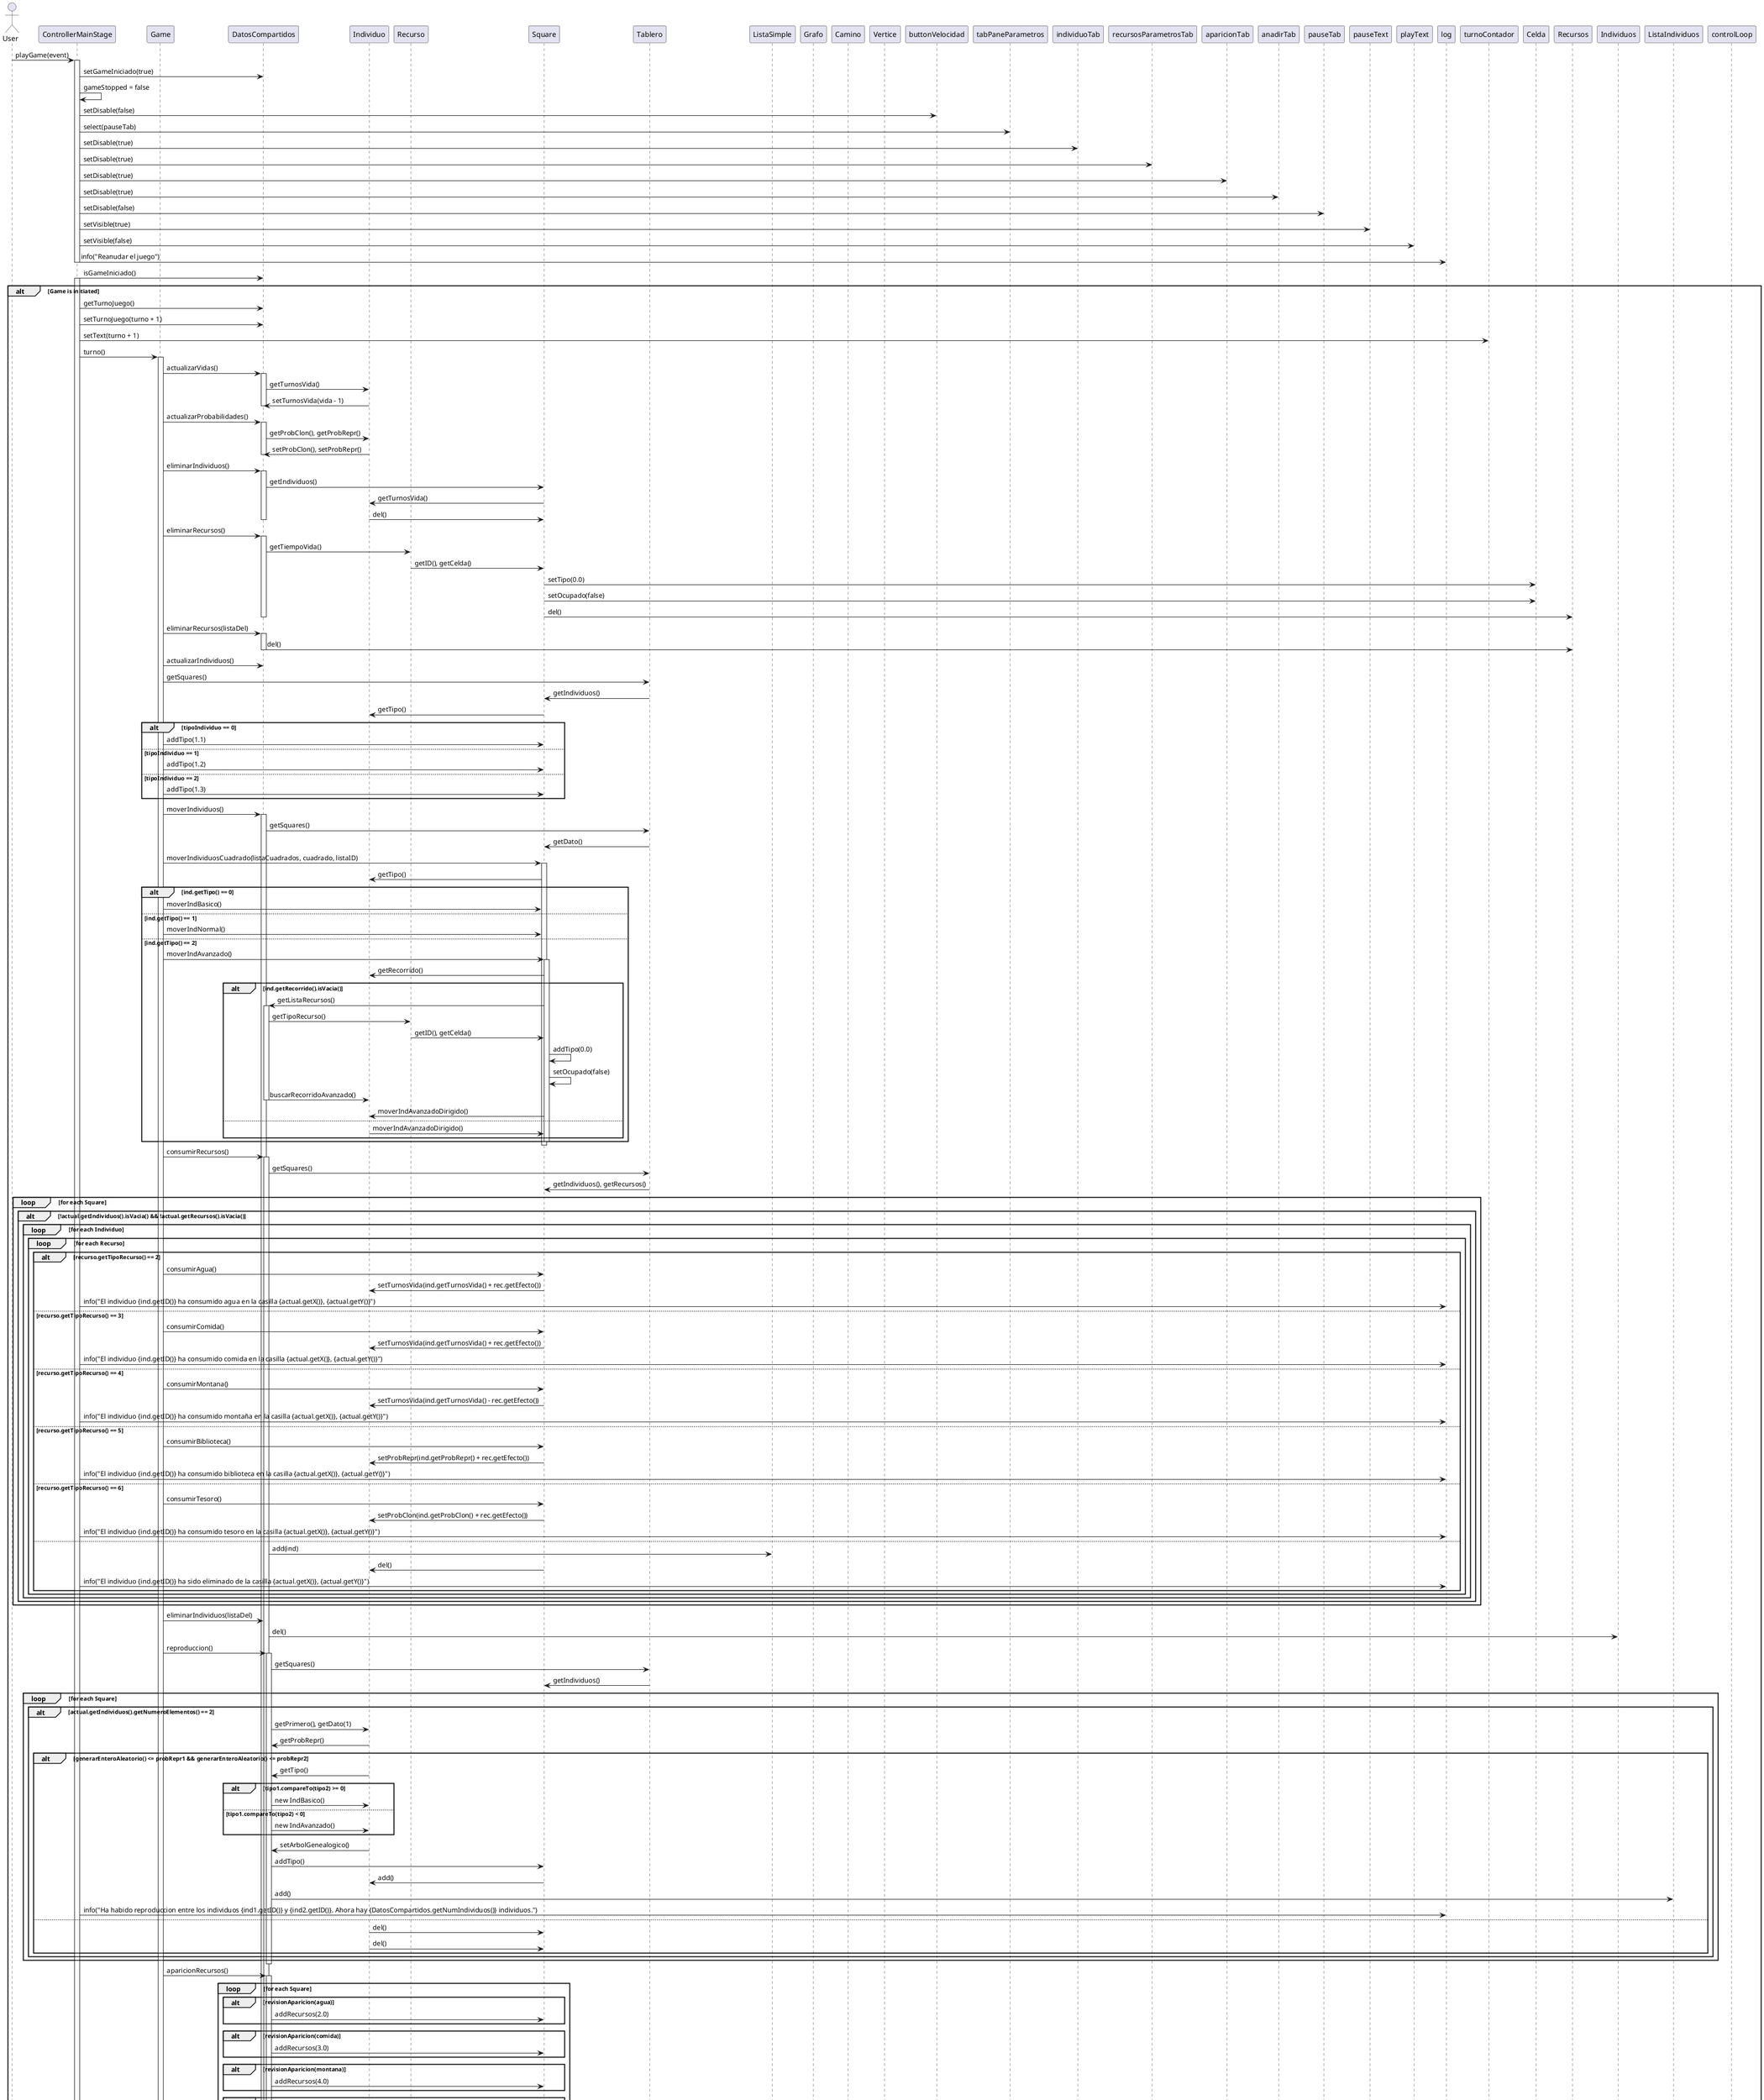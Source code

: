 @startuml
actor User

participant ControllerMainStage
participant Game
participant DatosCompartidos
participant Individuo
participant Recurso
participant Square
participant Tablero
participant ListaSimple
participant Grafo
participant Camino
participant Vertice

User -> ControllerMainStage: playGame(event)
activate ControllerMainStage

ControllerMainStage -> DatosCompartidos: setGameIniciado(true)
ControllerMainStage -> ControllerMainStage: gameStopped = false
ControllerMainStage -> buttonVelocidad: setDisable(false)
ControllerMainStage -> tabPaneParametros: select(pauseTab)
ControllerMainStage -> individuoTab: setDisable(true)
ControllerMainStage -> recursosParametrosTab: setDisable(true)
ControllerMainStage -> aparicionTab: setDisable(true)
ControllerMainStage -> anadirTab: setDisable(true)
ControllerMainStage -> pauseTab: setDisable(false)
ControllerMainStage -> pauseText: setVisible(true)
ControllerMainStage -> playText: setVisible(false)
ControllerMainStage -> log: info("Reanudar el juego")
deactivate ControllerMainStage

ControllerMainStage -> DatosCompartidos: isGameIniciado()
activate ControllerMainStage
alt Game is initiated
    ControllerMainStage -> DatosCompartidos: getTurnoJuego()
    ControllerMainStage -> DatosCompartidos: setTurnoJuego(turno + 1)
    ControllerMainStage -> turnoContador: setText(turno + 1)
    ControllerMainStage -> Game: turno()
    activate Game

    Game -> DatosCompartidos: actualizarVidas()
    activate DatosCompartidos
    DatosCompartidos -> Individuo: getTurnosVida()
    Individuo -> DatosCompartidos: setTurnosVida(vida - 1)
    deactivate DatosCompartidos

    Game -> DatosCompartidos: actualizarProbabilidades()
    activate DatosCompartidos
    DatosCompartidos -> Individuo: getProbClon(), getProbRepr()
    Individuo -> DatosCompartidos: setProbClon(), setProbRepr()
    deactivate DatosCompartidos

    Game -> DatosCompartidos: eliminarIndividuos()
    activate DatosCompartidos
    DatosCompartidos -> Square: getIndividuos()
    Square -> Individuo: getTurnosVida()
    Individuo -> Square: del()
    deactivate DatosCompartidos

    Game -> DatosCompartidos: eliminarRecursos()
    activate DatosCompartidos
    DatosCompartidos -> Recurso: getTiempoVida()
    Recurso -> Square: getID(), getCelda()
    Square -> Celda: setTipo(0.0)
    Square -> Celda: setOcupado(false)
    Square -> Recursos: del()
    deactivate DatosCompartidos

    Game -> DatosCompartidos: eliminarRecursos(listaDel)
    activate DatosCompartidos
    DatosCompartidos -> Recursos: del()
    deactivate DatosCompartidos

    Game -> DatosCompartidos: actualizarIndividuos()
    Game -> Tablero: getSquares()
    Tablero -> Square: getIndividuos()
    Square -> Individuo: getTipo()
    alt tipoIndividuo == 0
        Game -> Square: addTipo(1.1)
    else tipoIndividuo == 1
        Game -> Square: addTipo(1.2)
    else tipoIndividuo == 2
        Game -> Square: addTipo(1.3)
    end

    Game -> DatosCompartidos: moverIndividuos()
    activate DatosCompartidos
    DatosCompartidos -> Tablero: getSquares()
    Tablero -> Square: getDato()
    Game -> Square: moverIndividuosCuadrado(listaCuadrados, cuadrado, listaID)
    activate Square
    Square -> Individuo: getTipo()
    alt ind.getTipo() == 0
        Game -> Square: moverIndBasico()
    else ind.getTipo() == 1
        Game -> Square: moverIndNormal()
    else ind.getTipo() == 2
        Game -> Square: moverIndAvanzado()
        activate Square
        Square -> Individuo: getRecorrido()
        alt ind.getRecorrido().isVacia()
            Square -> DatosCompartidos: getListaRecursos()
            activate DatosCompartidos
            DatosCompartidos -> Recurso: getTipoRecurso()
            Recurso -> Square: getID(), getCelda()
            Square -> Square: addTipo(0.0)
            Square -> Square: setOcupado(false)
            DatosCompartidos -> Individuo: buscarRecorridoAvanzado()
            deactivate DatosCompartidos
            Square -> Individuo: moverIndAvanzadoDirigido()
        else
            Individuo -> Square: moverIndAvanzadoDirigido()
        end
        deactivate Square
    end
    deactivate Square

    Game -> DatosCompartidos: consumirRecursos()
    activate DatosCompartidos
    DatosCompartidos -> Tablero: getSquares()
    Tablero -> Square: getIndividuos(), getRecursos()
    loop for each Square
        alt !actual.getIndividuos().isVacia() && !actual.getRecursos().isVacia()
            loop for each Individuo
                loop for each Recurso
                    alt recurso.getTipoRecurso() == 2
                        Game -> Square: consumirAgua()
                        Square -> Individuo: setTurnosVida(ind.getTurnosVida() + rec.getEfecto())
                        ControllerMainStage -> log: info("El individuo {ind.getID()} ha consumido agua en la casilla {actual.getX()}, {actual.getY()}")
                    else recurso.getTipoRecurso() == 3
                        Game -> Square: consumirComida()
                        Square -> Individuo: setTurnosVida(ind.getTurnosVida() + rec.getEfecto())
                        ControllerMainStage -> log: info("El individuo {ind.getID()} ha consumido comida en la casilla {actual.getX()}, {actual.getY()}")
                    else recurso.getTipoRecurso() == 4
                        Game -> Square: consumirMontana()
                        Square -> Individuo: setTurnosVida(ind.getTurnosVida() - rec.getEfecto())
                        ControllerMainStage -> log: info("El individuo {ind.getID()} ha consumido montaña en la casilla {actual.getX()}, {actual.getY()}")
                    else recurso.getTipoRecurso() == 5
                        Game -> Square: consumirBiblioteca()
                        Square -> Individuo: setProbRepr(ind.getProbRepr() + rec.getEfecto())
                        ControllerMainStage -> log: info("El individuo {ind.getID()} ha consumido biblioteca en la casilla {actual.getX()}, {actual.getY()}")
                    else recurso.getTipoRecurso() == 6
                        Game -> Square: consumirTesoro()
                        Square -> Individuo: setProbClon(ind.getProbClon() + rec.getEfecto())
                        ControllerMainStage -> log: info("El individuo {ind.getID()} ha consumido tesoro en la casilla {actual.getX()}, {actual.getY()}")
                    else
                        DatosCompartidos -> ListaSimple: add(ind)
                        Square -> Individuo: del()
                        ControllerMainStage -> log: info("El individuo {ind.getID()} ha sido eliminado de la casilla {actual.getX()}, {actual.getY()}")
                    end
                end
            end
        end
    end

    Game -> DatosCompartidos: eliminarIndividuos(listaDel)
    DatosCompartidos -> Individuos: del()

    Game -> DatosCompartidos: reproduccion()
    activate DatosCompartidos
    DatosCompartidos -> Tablero: getSquares()
    Tablero -> Square: getIndividuos()
    loop for each Square
        alt actual.getIndividuos().getNumeroElementos() == 2
            DatosCompartidos -> Individuo: getPrimero(), getDato(1)
            Individuo -> DatosCompartidos: getProbRepr()
            alt generarEnteroAleatorio() <= probRepr1 && generarEnteroAleatorio() <= probRepr2
                Individuo -> DatosCompartidos: getTipo()
                alt tipo1.compareTo(tipo2) >= 0
                    DatosCompartidos -> Individuo: new IndBasico()
                else tipo1.compareTo(tipo2) < 0
                    DatosCompartidos -> Individuo: new IndAvanzado()
                end
                Individuo -> DatosCompartidos: setArbolGenealogico()
                DatosCompartidos -> Square: addTipo()
                Square -> Individuo: add()
                DatosCompartidos -> ListaIndividuos: add()
                ControllerMainStage -> log: info("Ha habido reproduccion entre los individuos {ind1.getID()} y {ind2.getID()}. Ahora hay {DatosCompartidos.getNumIndividuos()} individuos.")
            else
                Individuo -> Square: del()
                Individuo -> Square: del()
            end
        end
    end
    deactivate DatosCompartidos

    Game -> DatosCompartidos: aparicionRecursos()
    activate DatosCompartidos
    loop for each Square
        alt revisionAparicion(agua)
            DatosCompartidos -> Square: addRecursos(2.0)
        end
        alt revisionAparicion(comida)
            DatosCompartidos -> Square: addRecursos(3.0)
        end
        alt revisionAparicion(montana)
            DatosCompartidos -> Square: addRecursos(4.0)
        end
        alt revisionAparicion(biblioteca)
            DatosCompartidos -> Square: addRecursos(5.0)
        end
        alt revisionAparicion(tesoro)
            DatosCompartidos -> Square: addRecursos(6.0)
        end
        alt revisionAparicion(pozo)
            DatosCompartidos -> Square: addRecursos(7.0)
        end
    end
    deactivate DatosCompartidos

    Game -> DatosCompartidos: actualizarTablero()
    activate DatosCompartidos
    DatosCompartidos -> Tablero: getSquares()
    loop for each Square
        DatosCompartidos -> Square: actualizarSquare()
        Square -> Celda: actualizarCelda()
    end
    deactivate DatosCompartidos

    Game -> DatosCompartidos: clearTablero()
    activate DatosCompartidos
    DatosCompartidos -> Tablero: getSquares()
    loop for each Square
        DatosCompartidos -> Celda: setTipo(0.0), setOcupado(false)
        Square -> ListaSimple: setIndividuos(new ListaSimple<>()), setRecursos(new ListaSimple<>())
    end
    deactivate DatosCompartidos

    deactivate Game
else Game is not initiated
    ControllerMainStage -> controlLoop: stop()
end

deactivate ControllerMainStage
@enduml

